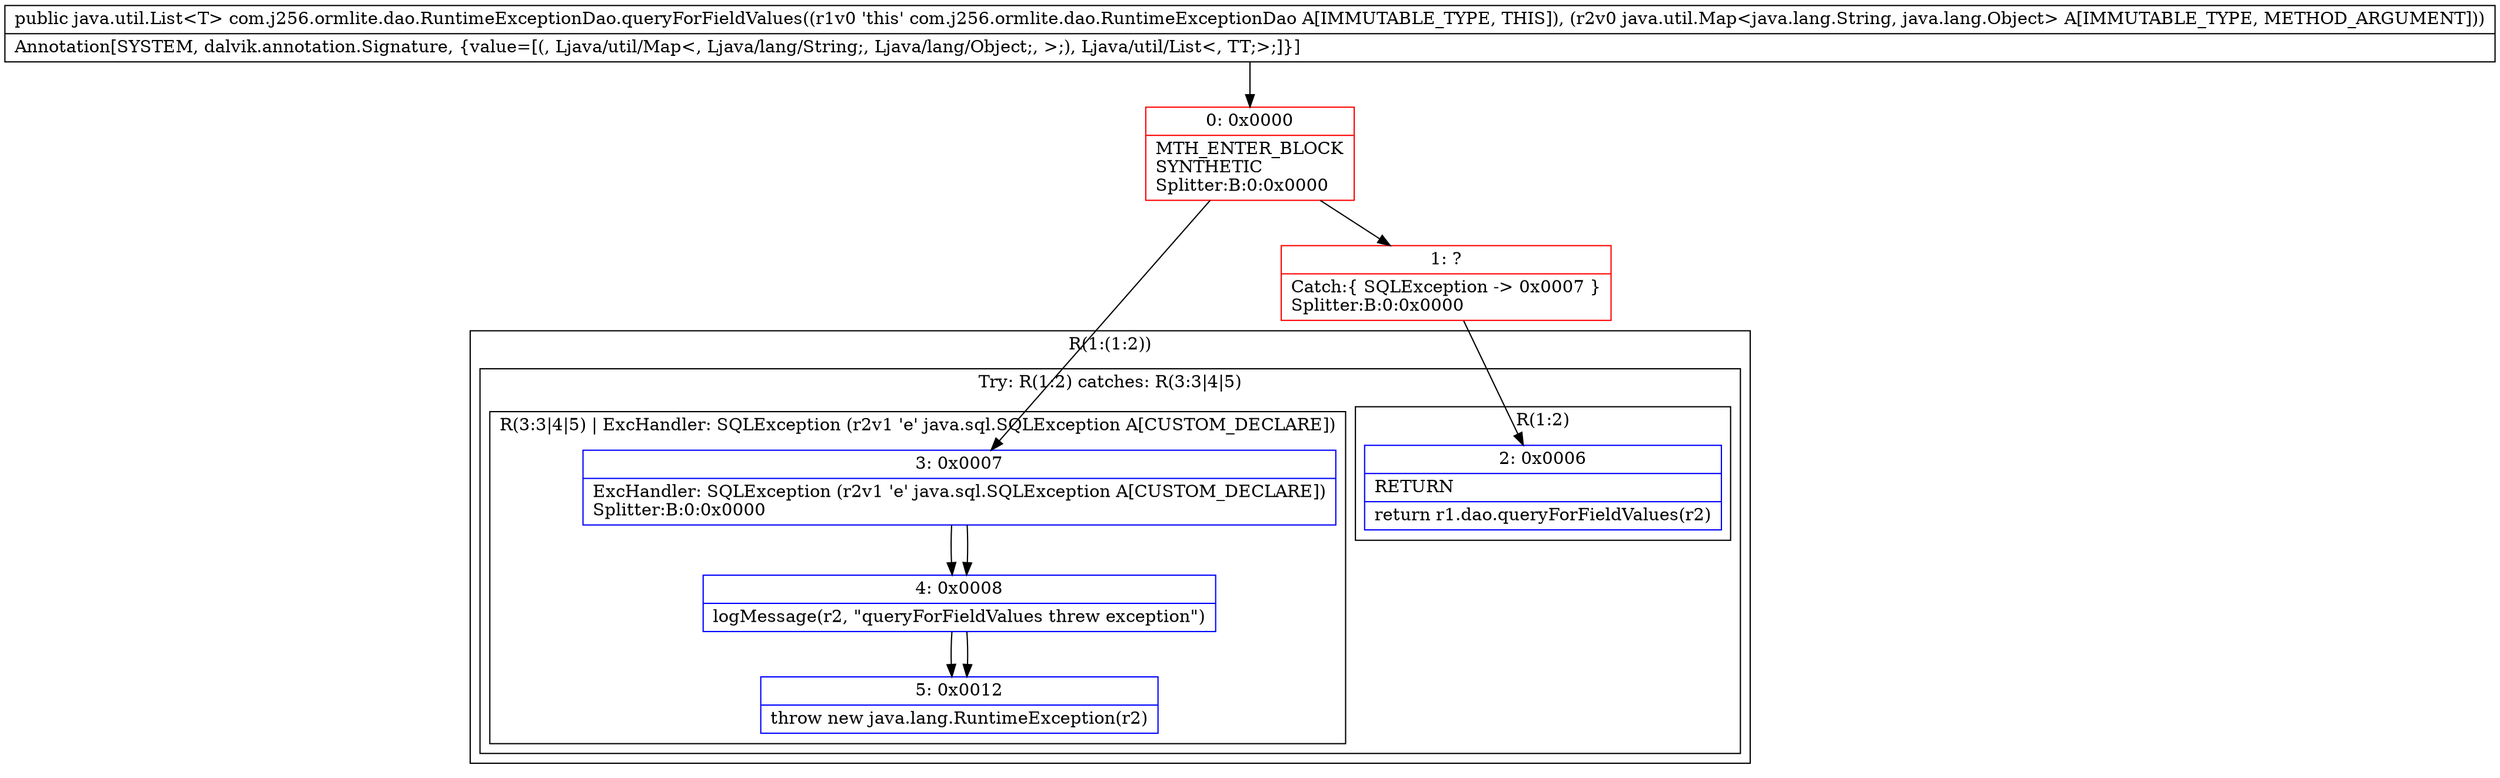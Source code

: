 digraph "CFG forcom.j256.ormlite.dao.RuntimeExceptionDao.queryForFieldValues(Ljava\/util\/Map;)Ljava\/util\/List;" {
subgraph cluster_Region_1381548224 {
label = "R(1:(1:2))";
node [shape=record,color=blue];
subgraph cluster_TryCatchRegion_1263744522 {
label = "Try: R(1:2) catches: R(3:3|4|5)";
node [shape=record,color=blue];
subgraph cluster_Region_1803703491 {
label = "R(1:2)";
node [shape=record,color=blue];
Node_2 [shape=record,label="{2\:\ 0x0006|RETURN\l|return r1.dao.queryForFieldValues(r2)\l}"];
}
subgraph cluster_Region_145931316 {
label = "R(3:3|4|5) | ExcHandler: SQLException (r2v1 'e' java.sql.SQLException A[CUSTOM_DECLARE])\l";
node [shape=record,color=blue];
Node_3 [shape=record,label="{3\:\ 0x0007|ExcHandler: SQLException (r2v1 'e' java.sql.SQLException A[CUSTOM_DECLARE])\lSplitter:B:0:0x0000\l}"];
Node_4 [shape=record,label="{4\:\ 0x0008|logMessage(r2, \"queryForFieldValues threw exception\")\l}"];
Node_5 [shape=record,label="{5\:\ 0x0012|throw new java.lang.RuntimeException(r2)\l}"];
}
}
}
subgraph cluster_Region_145931316 {
label = "R(3:3|4|5) | ExcHandler: SQLException (r2v1 'e' java.sql.SQLException A[CUSTOM_DECLARE])\l";
node [shape=record,color=blue];
Node_3 [shape=record,label="{3\:\ 0x0007|ExcHandler: SQLException (r2v1 'e' java.sql.SQLException A[CUSTOM_DECLARE])\lSplitter:B:0:0x0000\l}"];
Node_4 [shape=record,label="{4\:\ 0x0008|logMessage(r2, \"queryForFieldValues threw exception\")\l}"];
Node_5 [shape=record,label="{5\:\ 0x0012|throw new java.lang.RuntimeException(r2)\l}"];
}
Node_0 [shape=record,color=red,label="{0\:\ 0x0000|MTH_ENTER_BLOCK\lSYNTHETIC\lSplitter:B:0:0x0000\l}"];
Node_1 [shape=record,color=red,label="{1\:\ ?|Catch:\{ SQLException \-\> 0x0007 \}\lSplitter:B:0:0x0000\l}"];
MethodNode[shape=record,label="{public java.util.List\<T\> com.j256.ormlite.dao.RuntimeExceptionDao.queryForFieldValues((r1v0 'this' com.j256.ormlite.dao.RuntimeExceptionDao A[IMMUTABLE_TYPE, THIS]), (r2v0 java.util.Map\<java.lang.String, java.lang.Object\> A[IMMUTABLE_TYPE, METHOD_ARGUMENT]))  | Annotation[SYSTEM, dalvik.annotation.Signature, \{value=[(, Ljava\/util\/Map\<, Ljava\/lang\/String;, Ljava\/lang\/Object;, \>;), Ljava\/util\/List\<, TT;\>;]\}]\l}"];
MethodNode -> Node_0;
Node_3 -> Node_4;
Node_4 -> Node_5;
Node_3 -> Node_4;
Node_4 -> Node_5;
Node_0 -> Node_1;
Node_0 -> Node_3;
Node_1 -> Node_2;
}

